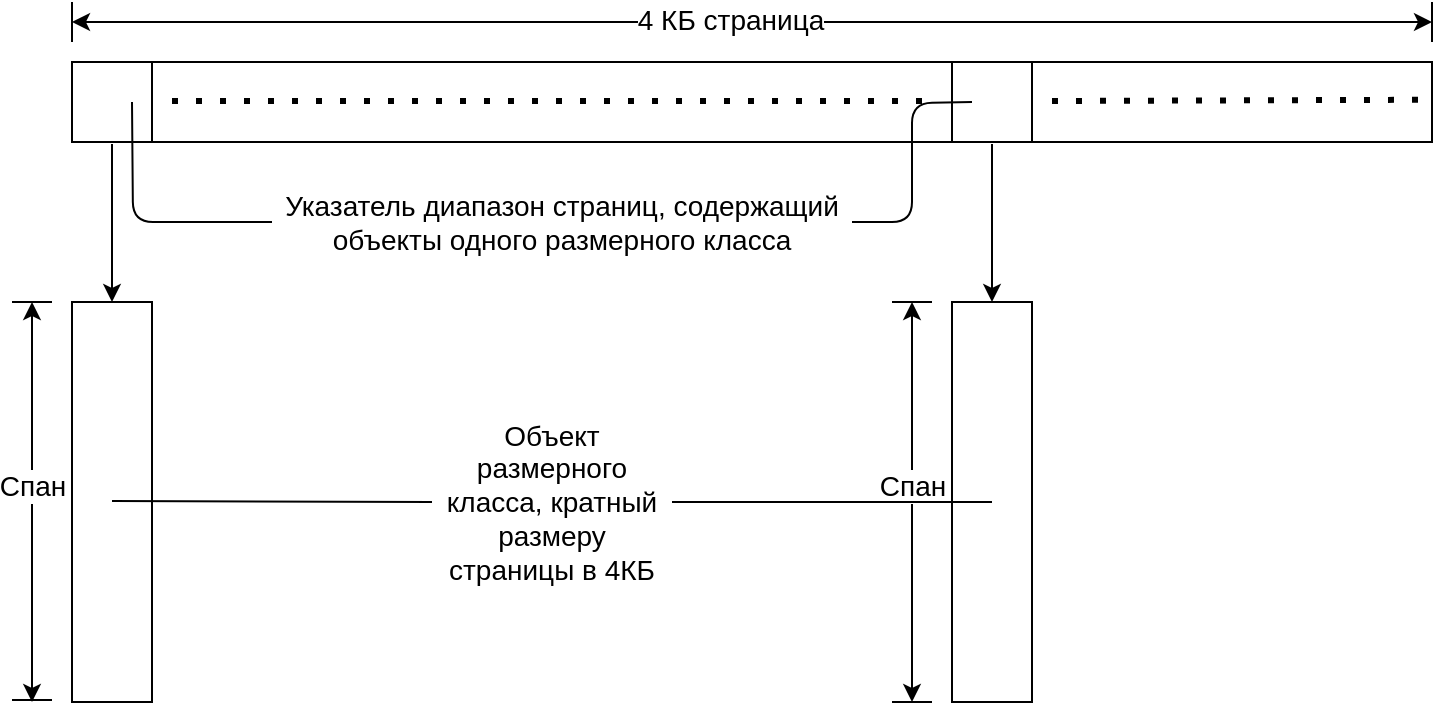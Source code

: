 <mxfile version="14.6.11" type="device"><diagram id="1EupXVPRJ_1vQUkWf-Gw" name="Page-1"><mxGraphModel dx="1402" dy="788" grid="1" gridSize="10" guides="1" tooltips="1" connect="1" arrows="1" fold="1" page="1" pageScale="1" pageWidth="850" pageHeight="1100" math="0" shadow="0"><root><mxCell id="0"/><mxCell id="1" parent="0"/><mxCell id="nSrSdUCcUHUfPZE94TMW-1" value="" style="rounded=0;whiteSpace=wrap;html=1;" vertex="1" parent="1"><mxGeometry x="120" y="120" width="680" height="40" as="geometry"/></mxCell><mxCell id="nSrSdUCcUHUfPZE94TMW-2" value="" style="endArrow=none;html=1;" edge="1" parent="1"><mxGeometry width="50" height="50" relative="1" as="geometry"><mxPoint x="120" y="110" as="sourcePoint"/><mxPoint x="120" y="90" as="targetPoint"/></mxGeometry></mxCell><mxCell id="nSrSdUCcUHUfPZE94TMW-3" value="" style="endArrow=none;html=1;" edge="1" parent="1"><mxGeometry width="50" height="50" relative="1" as="geometry"><mxPoint x="800" y="110" as="sourcePoint"/><mxPoint x="800" y="90" as="targetPoint"/></mxGeometry></mxCell><mxCell id="nSrSdUCcUHUfPZE94TMW-4" value="" style="endArrow=classic;startArrow=classic;html=1;" edge="1" parent="1"><mxGeometry width="50" height="50" relative="1" as="geometry"><mxPoint x="120" y="100" as="sourcePoint"/><mxPoint x="800" y="100" as="targetPoint"/></mxGeometry></mxCell><mxCell id="nSrSdUCcUHUfPZE94TMW-5" value="&lt;font style=&quot;font-size: 14px&quot;&gt;4 КБ страница&lt;/font&gt;" style="edgeLabel;html=1;align=center;verticalAlign=middle;resizable=0;points=[];" vertex="1" connectable="0" parent="nSrSdUCcUHUfPZE94TMW-4"><mxGeometry x="-0.034" y="1" relative="1" as="geometry"><mxPoint as="offset"/></mxGeometry></mxCell><mxCell id="nSrSdUCcUHUfPZE94TMW-10" value="" style="rounded=0;whiteSpace=wrap;html=1;align=center;" vertex="1" parent="1"><mxGeometry x="120" y="240" width="40" height="200" as="geometry"/></mxCell><mxCell id="nSrSdUCcUHUfPZE94TMW-11" value="" style="endArrow=classic;html=1;entryX=0.5;entryY=0;entryDx=0;entryDy=0;" edge="1" parent="1" target="nSrSdUCcUHUfPZE94TMW-10"><mxGeometry width="50" height="50" relative="1" as="geometry"><mxPoint x="140" y="161" as="sourcePoint"/><mxPoint x="130" y="190" as="targetPoint"/></mxGeometry></mxCell><mxCell id="nSrSdUCcUHUfPZE94TMW-13" value="&lt;font style=&quot;font-size: 14px&quot;&gt;Указатель диапазон страниц, содержащий объекты одного размерного класса&lt;/font&gt;" style="text;html=1;strokeColor=none;fillColor=none;align=center;verticalAlign=middle;whiteSpace=wrap;rounded=0;" vertex="1" parent="1"><mxGeometry x="220" y="190" width="290" height="20" as="geometry"/></mxCell><mxCell id="nSrSdUCcUHUfPZE94TMW-16" value="" style="endArrow=none;html=1;" edge="1" parent="1"><mxGeometry width="50" height="50" relative="1" as="geometry"><mxPoint x="90" y="240" as="sourcePoint"/><mxPoint x="110" y="240" as="targetPoint"/></mxGeometry></mxCell><mxCell id="nSrSdUCcUHUfPZE94TMW-17" value="" style="endArrow=none;html=1;" edge="1" parent="1"><mxGeometry width="50" height="50" relative="1" as="geometry"><mxPoint x="90" y="439" as="sourcePoint"/><mxPoint x="110" y="439" as="targetPoint"/></mxGeometry></mxCell><mxCell id="nSrSdUCcUHUfPZE94TMW-18" value="" style="endArrow=none;html=1;" edge="1" parent="1"><mxGeometry width="50" height="50" relative="1" as="geometry"><mxPoint x="160" y="160" as="sourcePoint"/><mxPoint x="160" y="120" as="targetPoint"/></mxGeometry></mxCell><mxCell id="nSrSdUCcUHUfPZE94TMW-19" value="" style="endArrow=none;html=1;edgeStyle=orthogonalEdgeStyle;exitX=0;exitY=0.5;exitDx=0;exitDy=0;" edge="1" parent="1" source="nSrSdUCcUHUfPZE94TMW-13"><mxGeometry width="50" height="50" relative="1" as="geometry"><mxPoint x="150" y="200" as="sourcePoint"/><mxPoint x="150" y="140" as="targetPoint"/></mxGeometry></mxCell><mxCell id="nSrSdUCcUHUfPZE94TMW-20" value="" style="endArrow=classic;startArrow=classic;html=1;" edge="1" parent="1"><mxGeometry width="50" height="50" relative="1" as="geometry"><mxPoint x="100" y="440" as="sourcePoint"/><mxPoint x="100" y="240" as="targetPoint"/></mxGeometry></mxCell><mxCell id="nSrSdUCcUHUfPZE94TMW-21" value="Спан" style="edgeLabel;html=1;align=center;verticalAlign=middle;resizable=0;points=[];fontSize=14;" vertex="1" connectable="0" parent="nSrSdUCcUHUfPZE94TMW-20"><mxGeometry x="0.078" relative="1" as="geometry"><mxPoint as="offset"/></mxGeometry></mxCell><mxCell id="nSrSdUCcUHUfPZE94TMW-24" value="&lt;font style=&quot;font-size: 14px&quot;&gt;Объект размерного класса, кратный размеру страницы в 4КБ&lt;br&gt;&lt;/font&gt;" style="text;html=1;strokeColor=none;fillColor=none;align=center;verticalAlign=middle;whiteSpace=wrap;rounded=0;fontSize=14;" vertex="1" parent="1"><mxGeometry x="300" y="330" width="120" height="20" as="geometry"/></mxCell><mxCell id="nSrSdUCcUHUfPZE94TMW-26" value="" style="endArrow=none;html=1;fontSize=14;" edge="1" parent="1"><mxGeometry width="50" height="50" relative="1" as="geometry"><mxPoint x="560" y="160" as="sourcePoint"/><mxPoint x="560" y="120" as="targetPoint"/></mxGeometry></mxCell><mxCell id="nSrSdUCcUHUfPZE94TMW-27" value="" style="endArrow=none;html=1;fontSize=14;" edge="1" parent="1"><mxGeometry width="50" height="50" relative="1" as="geometry"><mxPoint x="600" y="160" as="sourcePoint"/><mxPoint x="600" y="120" as="targetPoint"/></mxGeometry></mxCell><mxCell id="nSrSdUCcUHUfPZE94TMW-34" value="" style="rounded=0;whiteSpace=wrap;html=1;align=center;" vertex="1" parent="1"><mxGeometry x="560" y="240" width="40" height="200" as="geometry"/></mxCell><mxCell id="nSrSdUCcUHUfPZE94TMW-35" value="" style="endArrow=none;html=1;" edge="1" parent="1"><mxGeometry width="50" height="50" relative="1" as="geometry"><mxPoint x="530" y="240" as="sourcePoint"/><mxPoint x="550" y="240" as="targetPoint"/></mxGeometry></mxCell><mxCell id="nSrSdUCcUHUfPZE94TMW-36" value="" style="endArrow=none;html=1;" edge="1" parent="1"><mxGeometry width="50" height="50" relative="1" as="geometry"><mxPoint x="530" y="440" as="sourcePoint"/><mxPoint x="550" y="440" as="targetPoint"/></mxGeometry></mxCell><mxCell id="nSrSdUCcUHUfPZE94TMW-37" value="" style="endArrow=classic;startArrow=classic;html=1;" edge="1" parent="1"><mxGeometry width="50" height="50" relative="1" as="geometry"><mxPoint x="540" y="440" as="sourcePoint"/><mxPoint x="540" y="240" as="targetPoint"/></mxGeometry></mxCell><mxCell id="nSrSdUCcUHUfPZE94TMW-38" value="Спан" style="edgeLabel;html=1;align=center;verticalAlign=middle;resizable=0;points=[];fontSize=14;" vertex="1" connectable="0" parent="nSrSdUCcUHUfPZE94TMW-37"><mxGeometry x="0.078" relative="1" as="geometry"><mxPoint as="offset"/></mxGeometry></mxCell><mxCell id="nSrSdUCcUHUfPZE94TMW-40" value="" style="endArrow=classic;html=1;fontSize=14;entryX=0.5;entryY=0;entryDx=0;entryDy=0;" edge="1" parent="1" target="nSrSdUCcUHUfPZE94TMW-34"><mxGeometry width="50" height="50" relative="1" as="geometry"><mxPoint x="580" y="161" as="sourcePoint"/><mxPoint x="650" y="190" as="targetPoint"/></mxGeometry></mxCell><mxCell id="nSrSdUCcUHUfPZE94TMW-41" value="" style="endArrow=none;html=1;fontSize=14;edgeStyle=orthogonalEdgeStyle;entryX=1;entryY=0.5;entryDx=0;entryDy=0;" edge="1" parent="1" target="nSrSdUCcUHUfPZE94TMW-13"><mxGeometry width="50" height="50" relative="1" as="geometry"><mxPoint x="570" y="140" as="sourcePoint"/><mxPoint x="570" y="210" as="targetPoint"/></mxGeometry></mxCell><mxCell id="nSrSdUCcUHUfPZE94TMW-44" value="" style="endArrow=none;dashed=1;html=1;dashPattern=1 3;strokeWidth=3;fontSize=14;rounded=1;jumpSize=6;" edge="1" parent="1"><mxGeometry width="50" height="50" relative="1" as="geometry"><mxPoint x="170" y="139.5" as="sourcePoint"/><mxPoint x="550" y="139.5" as="targetPoint"/></mxGeometry></mxCell><mxCell id="nSrSdUCcUHUfPZE94TMW-46" value="" style="endArrow=none;dashed=1;html=1;dashPattern=1 3;strokeWidth=3;fontSize=14;rounded=1;jumpSize=6;" edge="1" parent="1" target="nSrSdUCcUHUfPZE94TMW-1"><mxGeometry width="50" height="50" relative="1" as="geometry"><mxPoint x="610" y="139.5" as="sourcePoint"/><mxPoint x="780" y="139.5" as="targetPoint"/></mxGeometry></mxCell><mxCell id="nSrSdUCcUHUfPZE94TMW-56" value="" style="endArrow=none;html=1;fontSize=14;strokeWidth=1;entryX=0;entryY=0.5;entryDx=0;entryDy=0;" edge="1" parent="1" target="nSrSdUCcUHUfPZE94TMW-24"><mxGeometry width="50" height="50" relative="1" as="geometry"><mxPoint x="140" y="339.5" as="sourcePoint"/><mxPoint x="250" y="339.5" as="targetPoint"/></mxGeometry></mxCell><mxCell id="nSrSdUCcUHUfPZE94TMW-57" value="" style="endArrow=none;html=1;fontSize=14;strokeWidth=1;entryX=0;entryY=0.5;entryDx=0;entryDy=0;exitX=1;exitY=0.5;exitDx=0;exitDy=0;" edge="1" parent="1" source="nSrSdUCcUHUfPZE94TMW-24"><mxGeometry width="50" height="50" relative="1" as="geometry"><mxPoint x="440" y="339.5" as="sourcePoint"/><mxPoint x="580" y="340" as="targetPoint"/></mxGeometry></mxCell></root></mxGraphModel></diagram></mxfile>